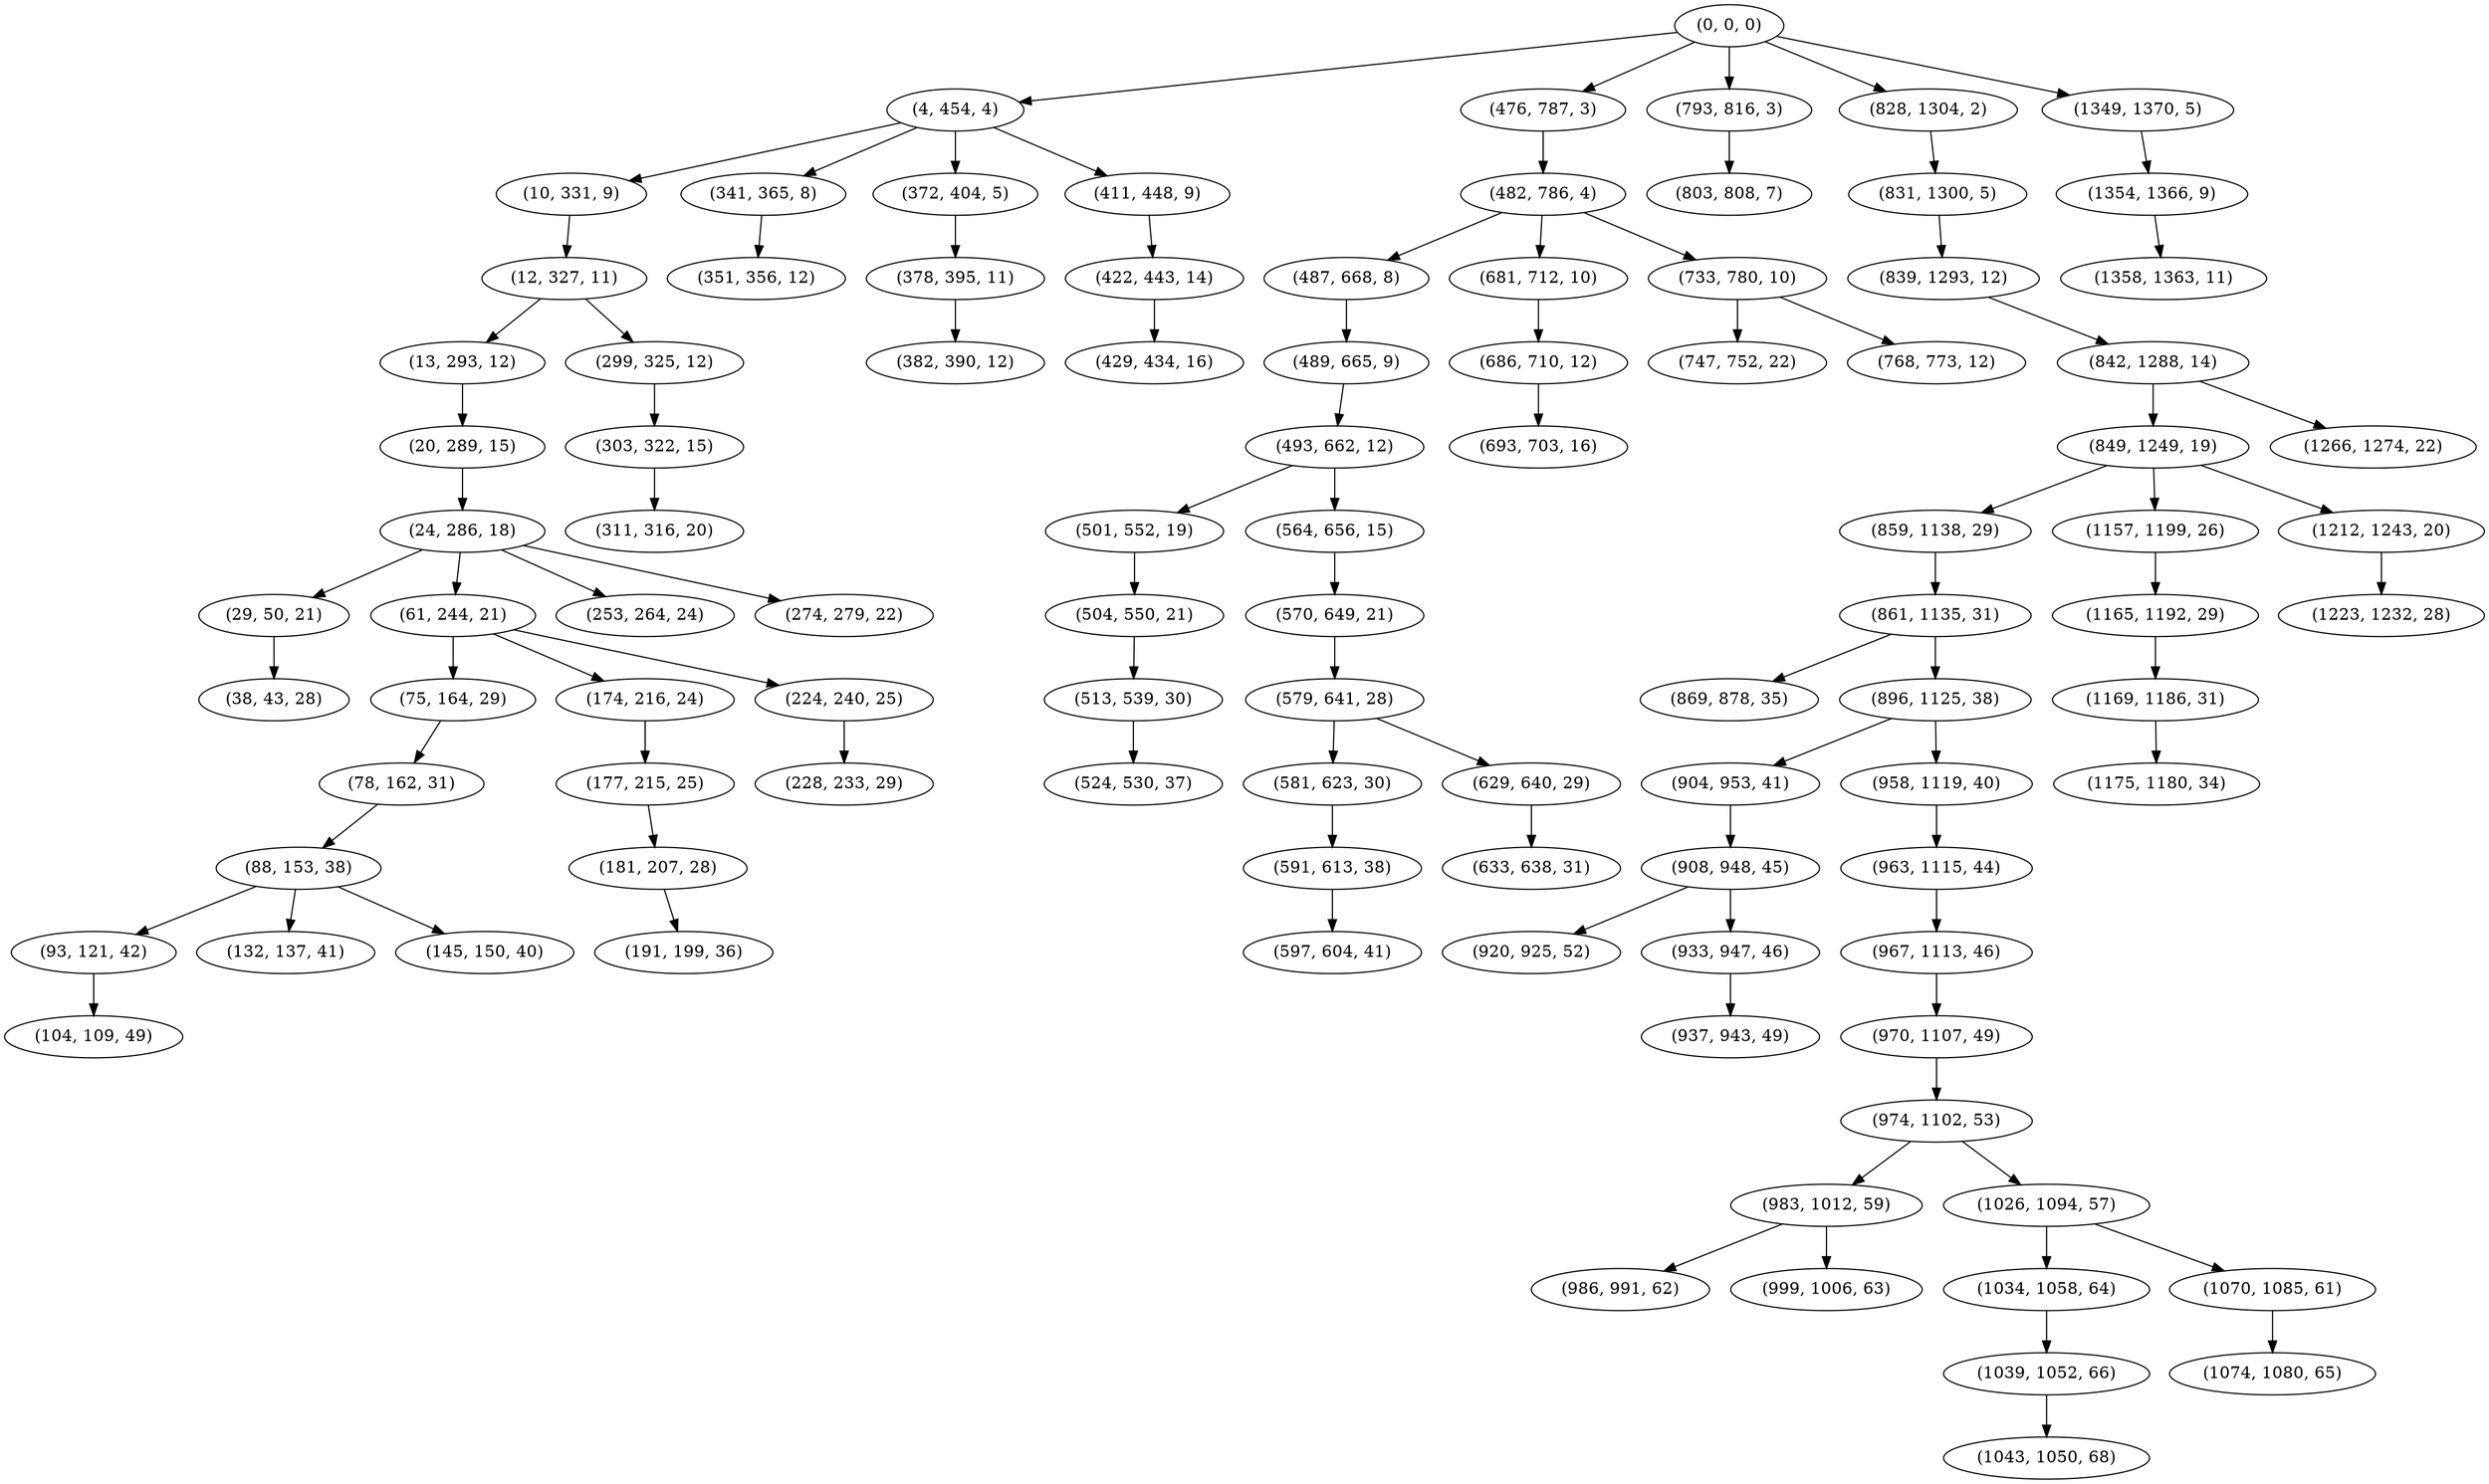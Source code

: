 digraph tree {
    "(0, 0, 0)";
    "(4, 454, 4)";
    "(10, 331, 9)";
    "(12, 327, 11)";
    "(13, 293, 12)";
    "(20, 289, 15)";
    "(24, 286, 18)";
    "(29, 50, 21)";
    "(38, 43, 28)";
    "(61, 244, 21)";
    "(75, 164, 29)";
    "(78, 162, 31)";
    "(88, 153, 38)";
    "(93, 121, 42)";
    "(104, 109, 49)";
    "(132, 137, 41)";
    "(145, 150, 40)";
    "(174, 216, 24)";
    "(177, 215, 25)";
    "(181, 207, 28)";
    "(191, 199, 36)";
    "(224, 240, 25)";
    "(228, 233, 29)";
    "(253, 264, 24)";
    "(274, 279, 22)";
    "(299, 325, 12)";
    "(303, 322, 15)";
    "(311, 316, 20)";
    "(341, 365, 8)";
    "(351, 356, 12)";
    "(372, 404, 5)";
    "(378, 395, 11)";
    "(382, 390, 12)";
    "(411, 448, 9)";
    "(422, 443, 14)";
    "(429, 434, 16)";
    "(476, 787, 3)";
    "(482, 786, 4)";
    "(487, 668, 8)";
    "(489, 665, 9)";
    "(493, 662, 12)";
    "(501, 552, 19)";
    "(504, 550, 21)";
    "(513, 539, 30)";
    "(524, 530, 37)";
    "(564, 656, 15)";
    "(570, 649, 21)";
    "(579, 641, 28)";
    "(581, 623, 30)";
    "(591, 613, 38)";
    "(597, 604, 41)";
    "(629, 640, 29)";
    "(633, 638, 31)";
    "(681, 712, 10)";
    "(686, 710, 12)";
    "(693, 703, 16)";
    "(733, 780, 10)";
    "(747, 752, 22)";
    "(768, 773, 12)";
    "(793, 816, 3)";
    "(803, 808, 7)";
    "(828, 1304, 2)";
    "(831, 1300, 5)";
    "(839, 1293, 12)";
    "(842, 1288, 14)";
    "(849, 1249, 19)";
    "(859, 1138, 29)";
    "(861, 1135, 31)";
    "(869, 878, 35)";
    "(896, 1125, 38)";
    "(904, 953, 41)";
    "(908, 948, 45)";
    "(920, 925, 52)";
    "(933, 947, 46)";
    "(937, 943, 49)";
    "(958, 1119, 40)";
    "(963, 1115, 44)";
    "(967, 1113, 46)";
    "(970, 1107, 49)";
    "(974, 1102, 53)";
    "(983, 1012, 59)";
    "(986, 991, 62)";
    "(999, 1006, 63)";
    "(1026, 1094, 57)";
    "(1034, 1058, 64)";
    "(1039, 1052, 66)";
    "(1043, 1050, 68)";
    "(1070, 1085, 61)";
    "(1074, 1080, 65)";
    "(1157, 1199, 26)";
    "(1165, 1192, 29)";
    "(1169, 1186, 31)";
    "(1175, 1180, 34)";
    "(1212, 1243, 20)";
    "(1223, 1232, 28)";
    "(1266, 1274, 22)";
    "(1349, 1370, 5)";
    "(1354, 1366, 9)";
    "(1358, 1363, 11)";
    "(0, 0, 0)" -> "(4, 454, 4)";
    "(0, 0, 0)" -> "(476, 787, 3)";
    "(0, 0, 0)" -> "(793, 816, 3)";
    "(0, 0, 0)" -> "(828, 1304, 2)";
    "(0, 0, 0)" -> "(1349, 1370, 5)";
    "(4, 454, 4)" -> "(10, 331, 9)";
    "(4, 454, 4)" -> "(341, 365, 8)";
    "(4, 454, 4)" -> "(372, 404, 5)";
    "(4, 454, 4)" -> "(411, 448, 9)";
    "(10, 331, 9)" -> "(12, 327, 11)";
    "(12, 327, 11)" -> "(13, 293, 12)";
    "(12, 327, 11)" -> "(299, 325, 12)";
    "(13, 293, 12)" -> "(20, 289, 15)";
    "(20, 289, 15)" -> "(24, 286, 18)";
    "(24, 286, 18)" -> "(29, 50, 21)";
    "(24, 286, 18)" -> "(61, 244, 21)";
    "(24, 286, 18)" -> "(253, 264, 24)";
    "(24, 286, 18)" -> "(274, 279, 22)";
    "(29, 50, 21)" -> "(38, 43, 28)";
    "(61, 244, 21)" -> "(75, 164, 29)";
    "(61, 244, 21)" -> "(174, 216, 24)";
    "(61, 244, 21)" -> "(224, 240, 25)";
    "(75, 164, 29)" -> "(78, 162, 31)";
    "(78, 162, 31)" -> "(88, 153, 38)";
    "(88, 153, 38)" -> "(93, 121, 42)";
    "(88, 153, 38)" -> "(132, 137, 41)";
    "(88, 153, 38)" -> "(145, 150, 40)";
    "(93, 121, 42)" -> "(104, 109, 49)";
    "(174, 216, 24)" -> "(177, 215, 25)";
    "(177, 215, 25)" -> "(181, 207, 28)";
    "(181, 207, 28)" -> "(191, 199, 36)";
    "(224, 240, 25)" -> "(228, 233, 29)";
    "(299, 325, 12)" -> "(303, 322, 15)";
    "(303, 322, 15)" -> "(311, 316, 20)";
    "(341, 365, 8)" -> "(351, 356, 12)";
    "(372, 404, 5)" -> "(378, 395, 11)";
    "(378, 395, 11)" -> "(382, 390, 12)";
    "(411, 448, 9)" -> "(422, 443, 14)";
    "(422, 443, 14)" -> "(429, 434, 16)";
    "(476, 787, 3)" -> "(482, 786, 4)";
    "(482, 786, 4)" -> "(487, 668, 8)";
    "(482, 786, 4)" -> "(681, 712, 10)";
    "(482, 786, 4)" -> "(733, 780, 10)";
    "(487, 668, 8)" -> "(489, 665, 9)";
    "(489, 665, 9)" -> "(493, 662, 12)";
    "(493, 662, 12)" -> "(501, 552, 19)";
    "(493, 662, 12)" -> "(564, 656, 15)";
    "(501, 552, 19)" -> "(504, 550, 21)";
    "(504, 550, 21)" -> "(513, 539, 30)";
    "(513, 539, 30)" -> "(524, 530, 37)";
    "(564, 656, 15)" -> "(570, 649, 21)";
    "(570, 649, 21)" -> "(579, 641, 28)";
    "(579, 641, 28)" -> "(581, 623, 30)";
    "(579, 641, 28)" -> "(629, 640, 29)";
    "(581, 623, 30)" -> "(591, 613, 38)";
    "(591, 613, 38)" -> "(597, 604, 41)";
    "(629, 640, 29)" -> "(633, 638, 31)";
    "(681, 712, 10)" -> "(686, 710, 12)";
    "(686, 710, 12)" -> "(693, 703, 16)";
    "(733, 780, 10)" -> "(747, 752, 22)";
    "(733, 780, 10)" -> "(768, 773, 12)";
    "(793, 816, 3)" -> "(803, 808, 7)";
    "(828, 1304, 2)" -> "(831, 1300, 5)";
    "(831, 1300, 5)" -> "(839, 1293, 12)";
    "(839, 1293, 12)" -> "(842, 1288, 14)";
    "(842, 1288, 14)" -> "(849, 1249, 19)";
    "(842, 1288, 14)" -> "(1266, 1274, 22)";
    "(849, 1249, 19)" -> "(859, 1138, 29)";
    "(849, 1249, 19)" -> "(1157, 1199, 26)";
    "(849, 1249, 19)" -> "(1212, 1243, 20)";
    "(859, 1138, 29)" -> "(861, 1135, 31)";
    "(861, 1135, 31)" -> "(869, 878, 35)";
    "(861, 1135, 31)" -> "(896, 1125, 38)";
    "(896, 1125, 38)" -> "(904, 953, 41)";
    "(896, 1125, 38)" -> "(958, 1119, 40)";
    "(904, 953, 41)" -> "(908, 948, 45)";
    "(908, 948, 45)" -> "(920, 925, 52)";
    "(908, 948, 45)" -> "(933, 947, 46)";
    "(933, 947, 46)" -> "(937, 943, 49)";
    "(958, 1119, 40)" -> "(963, 1115, 44)";
    "(963, 1115, 44)" -> "(967, 1113, 46)";
    "(967, 1113, 46)" -> "(970, 1107, 49)";
    "(970, 1107, 49)" -> "(974, 1102, 53)";
    "(974, 1102, 53)" -> "(983, 1012, 59)";
    "(974, 1102, 53)" -> "(1026, 1094, 57)";
    "(983, 1012, 59)" -> "(986, 991, 62)";
    "(983, 1012, 59)" -> "(999, 1006, 63)";
    "(1026, 1094, 57)" -> "(1034, 1058, 64)";
    "(1026, 1094, 57)" -> "(1070, 1085, 61)";
    "(1034, 1058, 64)" -> "(1039, 1052, 66)";
    "(1039, 1052, 66)" -> "(1043, 1050, 68)";
    "(1070, 1085, 61)" -> "(1074, 1080, 65)";
    "(1157, 1199, 26)" -> "(1165, 1192, 29)";
    "(1165, 1192, 29)" -> "(1169, 1186, 31)";
    "(1169, 1186, 31)" -> "(1175, 1180, 34)";
    "(1212, 1243, 20)" -> "(1223, 1232, 28)";
    "(1349, 1370, 5)" -> "(1354, 1366, 9)";
    "(1354, 1366, 9)" -> "(1358, 1363, 11)";
}
